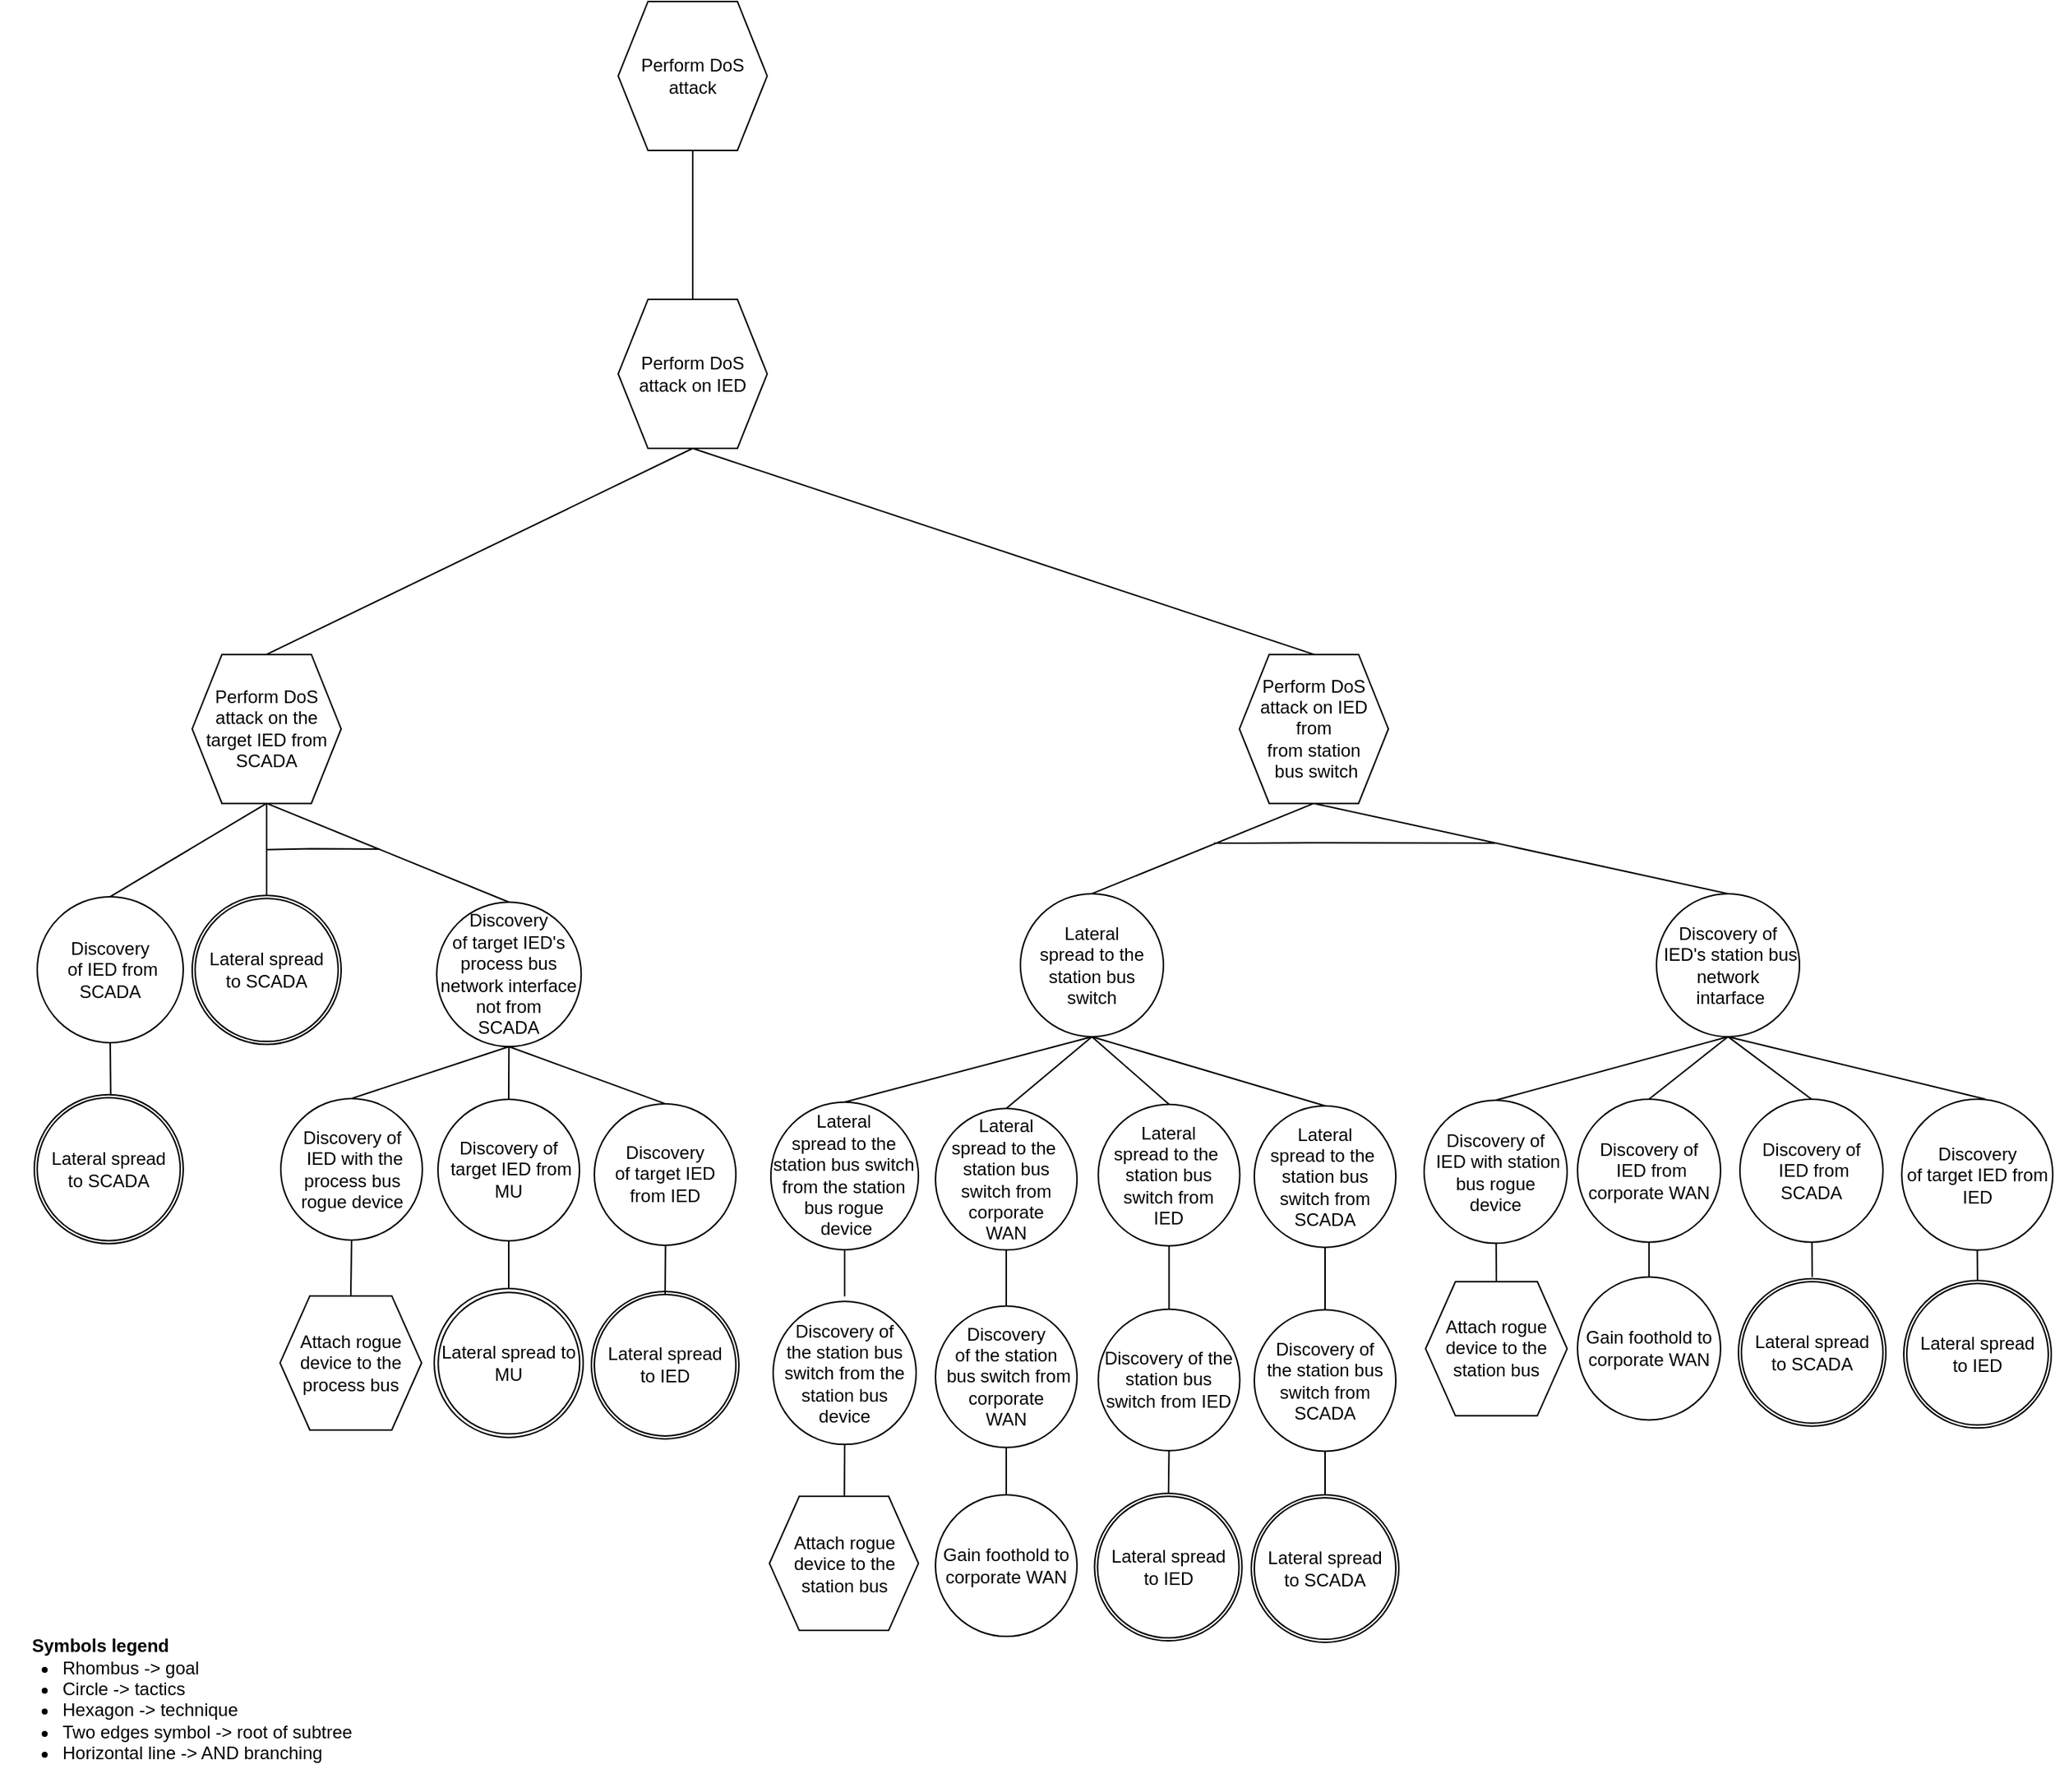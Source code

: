 <mxfile version="16.1.2" type="device"><diagram id="xbHYeiGO_CIbIeRIyyaW" name="Page-1"><mxGraphModel dx="3905" dy="2098" grid="1" gridSize="10" guides="1" tooltips="1" connect="1" arrows="1" fold="1" page="1" pageScale="1" pageWidth="850" pageHeight="1100" math="0" shadow="0"><root><mxCell id="0"/><mxCell id="1" parent="0"/><mxCell id="sCToZuNMgWmZPL3xqHvZ-8" value="Perform DoS attack" style="shape=hexagon;perimeter=hexagonPerimeter2;whiteSpace=wrap;html=1;fixedSize=1;" parent="1" vertex="1"><mxGeometry x="-1390" y="-80" width="100" height="100" as="geometry"/></mxCell><mxCell id="sCToZuNMgWmZPL3xqHvZ-9" value="Perform DoS attack on IED" style="shape=hexagon;perimeter=hexagonPerimeter2;whiteSpace=wrap;html=1;fixedSize=1;" parent="1" vertex="1"><mxGeometry x="-1390" y="120" width="100" height="100" as="geometry"/></mxCell><mxCell id="sCToZuNMgWmZPL3xqHvZ-17" value="" style="endArrow=none;html=1;rounded=0;entryX=0.5;entryY=1;entryDx=0;entryDy=0;exitX=0.5;exitY=0;exitDx=0;exitDy=0;" parent="1" source="sCToZuNMgWmZPL3xqHvZ-9" target="sCToZuNMgWmZPL3xqHvZ-8" edge="1"><mxGeometry width="50" height="50" relative="1" as="geometry"><mxPoint x="-328.5" y="310.98" as="sourcePoint"/><mxPoint x="-47.5" y="219.98" as="targetPoint"/></mxGeometry></mxCell><mxCell id="ygYgMc5aqZ92e0gRyeAC-1" value="&lt;font style=&quot;font-size: 12px&quot;&gt;Symbols legend&lt;/font&gt;" style="text;strokeColor=none;fillColor=none;html=1;fontSize=24;fontStyle=1;verticalAlign=middle;align=center;" parent="1" vertex="1"><mxGeometry x="-1788" y="1000" width="100" height="40" as="geometry"/></mxCell><mxCell id="ygYgMc5aqZ92e0gRyeAC-2" value="&lt;ul&gt;&lt;li&gt;&lt;span&gt;Rhombus -&amp;gt; goal&lt;/span&gt;&lt;/li&gt;&lt;li&gt;&lt;span&gt;Circle -&amp;gt; tactics&lt;/span&gt;&lt;br&gt;&lt;/li&gt;&lt;li&gt;Hexagon -&amp;gt; technique&lt;/li&gt;&lt;li&gt;Two edges symbol -&amp;gt; root of subtree&lt;/li&gt;&lt;li&gt;Horizontal line -&amp;gt; AND branching&lt;/li&gt;&lt;/ul&gt;" style="text;strokeColor=none;fillColor=none;html=1;whiteSpace=wrap;verticalAlign=middle;overflow=hidden;fontSize=12;" parent="1" vertex="1"><mxGeometry x="-1805" y="1013.86" width="256" height="107" as="geometry"/></mxCell><mxCell id="RoVYKLlyTTidvF5OwlH4-20" value="Discovery&lt;br&gt;&amp;nbsp;of IED from SCADA" style="ellipse;whiteSpace=wrap;html=1;aspect=fixed;" parent="1" vertex="1"><mxGeometry x="-1780" y="520.96" width="98" height="98" as="geometry"/></mxCell><mxCell id="RoVYKLlyTTidvF5OwlH4-21" value="" style="endArrow=none;html=1;rounded=0;entryX=0.5;entryY=1;entryDx=0;entryDy=0;" parent="1" target="RoVYKLlyTTidvF5OwlH4-20" edge="1"><mxGeometry width="50" height="50" relative="1" as="geometry"><mxPoint x="-1730.645" y="658.494" as="sourcePoint"/><mxPoint x="-1715" y="618.82" as="targetPoint"/><Array as="points"/></mxGeometry></mxCell><mxCell id="RoVYKLlyTTidvF5OwlH4-22" value="" style="endArrow=none;html=1;rounded=0;entryX=0.5;entryY=0;entryDx=0;entryDy=0;exitX=0.5;exitY=1;exitDx=0;exitDy=0;" parent="1" source="sCToZuNMgWmZPL3xqHvZ-9" target="RoVYKLlyTTidvF5OwlH4-24" edge="1"><mxGeometry width="50" height="50" relative="1" as="geometry"><mxPoint x="-11.5" y="372.73" as="sourcePoint"/><mxPoint x="288" y="400.23" as="targetPoint"/></mxGeometry></mxCell><mxCell id="RoVYKLlyTTidvF5OwlH4-23" value="" style="endArrow=none;html=1;rounded=0;exitX=0.5;exitY=1;exitDx=0;exitDy=0;entryX=0.5;entryY=0;entryDx=0;entryDy=0;" parent="1" source="RoVYKLlyTTidvF5OwlH4-24" target="RoVYKLlyTTidvF5OwlH4-20" edge="1"><mxGeometry width="50" height="50" relative="1" as="geometry"><mxPoint x="-1496" y="457.18" as="sourcePoint"/><mxPoint x="-1722" y="478.93" as="targetPoint"/></mxGeometry></mxCell><mxCell id="RoVYKLlyTTidvF5OwlH4-24" value="Perform DoS attack on the&lt;br&gt;target IED from SCADA" style="shape=hexagon;perimeter=hexagonPerimeter2;whiteSpace=wrap;html=1;fixedSize=1;" parent="1" vertex="1"><mxGeometry x="-1676.0" y="358.33" width="100" height="100" as="geometry"/></mxCell><mxCell id="yrRCjI2uhZ_l1MAcPcnO-1" value="Lateral&lt;br&gt;&amp;nbsp;spread to the&amp;nbsp;&lt;br&gt;station bus switch" style="ellipse;whiteSpace=wrap;html=1;aspect=fixed;" parent="1" vertex="1"><mxGeometry x="-1120" y="518.96" width="96" height="96" as="geometry"/></mxCell><mxCell id="yrRCjI2uhZ_l1MAcPcnO-2" value="Gain foothold to corporate WAN" style="ellipse;whiteSpace=wrap;html=1;aspect=fixed;" parent="1" vertex="1"><mxGeometry x="-746" y="776.21" width="96" height="96" as="geometry"/></mxCell><mxCell id="yrRCjI2uhZ_l1MAcPcnO-3" value="" style="endArrow=none;html=1;rounded=0;exitX=0.5;exitY=0;exitDx=0;exitDy=0;entryX=0.5;entryY=1;entryDx=0;entryDy=0;" parent="1" source="yrRCjI2uhZ_l1MAcPcnO-10" target="yrRCjI2uhZ_l1MAcPcnO-4" edge="1"><mxGeometry width="50" height="50" relative="1" as="geometry"><mxPoint x="-727.5" y="644.9" as="sourcePoint"/><mxPoint x="-669" y="609.9" as="targetPoint"/><Array as="points"/></mxGeometry></mxCell><mxCell id="yrRCjI2uhZ_l1MAcPcnO-4" value="Discovery of&lt;br&gt;&amp;nbsp;IED's station bus network&lt;br&gt;&amp;nbsp;intarface" style="ellipse;whiteSpace=wrap;html=1;aspect=fixed;" parent="1" vertex="1"><mxGeometry x="-693" y="518.96" width="96" height="96" as="geometry"/></mxCell><mxCell id="yrRCjI2uhZ_l1MAcPcnO-5" value="" style="endArrow=none;html=1;rounded=0;exitX=0.5;exitY=1;exitDx=0;exitDy=0;entryX=0.5;entryY=0;entryDx=0;entryDy=0;" parent="1" source="yrRCjI2uhZ_l1MAcPcnO-7" target="yrRCjI2uhZ_l1MAcPcnO-4" edge="1"><mxGeometry width="50" height="50" relative="1" as="geometry"><mxPoint x="-360.5" y="468.25" as="sourcePoint"/><mxPoint x="-596" y="514.88" as="targetPoint"/></mxGeometry></mxCell><mxCell id="yrRCjI2uhZ_l1MAcPcnO-6" value="" style="endArrow=none;html=1;rounded=0;" parent="1" edge="1"><mxGeometry width="50" height="50" relative="1" as="geometry"><mxPoint x="-990" y="485" as="sourcePoint"/><mxPoint x="-800" y="485" as="targetPoint"/><Array as="points"><mxPoint x="-966" y="485"/><mxPoint x="-926" y="484.75"/></Array></mxGeometry></mxCell><mxCell id="yrRCjI2uhZ_l1MAcPcnO-7" value="Perform DoS&lt;br&gt;attack on IED&lt;br&gt;&amp;nbsp;from&amp;nbsp;&lt;br&gt;from station&lt;br&gt;&amp;nbsp;bus switch" style="shape=hexagon;perimeter=hexagonPerimeter2;whiteSpace=wrap;html=1;fixedSize=1;" parent="1" vertex="1"><mxGeometry x="-973" y="358.33" width="100" height="100" as="geometry"/></mxCell><mxCell id="yrRCjI2uhZ_l1MAcPcnO-8" value="Discovery of&lt;br&gt;&amp;nbsp;IED with station bus rogue &lt;br&gt;device" style="ellipse;whiteSpace=wrap;html=1;aspect=fixed;" parent="1" vertex="1"><mxGeometry x="-849" y="657.63" width="96" height="96" as="geometry"/></mxCell><mxCell id="yrRCjI2uhZ_l1MAcPcnO-9" value="" style="endArrow=none;html=1;rounded=0;entryX=0.5;entryY=1;entryDx=0;entryDy=0;exitX=0.5;exitY=0;exitDx=0;exitDy=0;" parent="1" source="yrRCjI2uhZ_l1MAcPcnO-8" target="yrRCjI2uhZ_l1MAcPcnO-4" edge="1"><mxGeometry width="50" height="50" relative="1" as="geometry"><mxPoint x="-727.708" y="661.766" as="sourcePoint"/><mxPoint x="-669.5" y="599.9" as="targetPoint"/><Array as="points"/></mxGeometry></mxCell><mxCell id="yrRCjI2uhZ_l1MAcPcnO-10" value="Discovery of&lt;br&gt;&amp;nbsp;IED from corporate WAN" style="ellipse;whiteSpace=wrap;html=1;aspect=fixed;" parent="1" vertex="1"><mxGeometry x="-746" y="656.88" width="96" height="96" as="geometry"/></mxCell><mxCell id="yrRCjI2uhZ_l1MAcPcnO-11" value="" style="endArrow=none;html=1;rounded=0;exitX=0.5;exitY=0;exitDx=0;exitDy=0;" parent="1" source="yrRCjI2uhZ_l1MAcPcnO-2" target="yrRCjI2uhZ_l1MAcPcnO-10" edge="1"><mxGeometry width="50" height="50" relative="1" as="geometry"><mxPoint x="-406" y="796.13" as="sourcePoint"/><mxPoint x="-406" y="760.38" as="targetPoint"/><Array as="points"/></mxGeometry></mxCell><mxCell id="yrRCjI2uhZ_l1MAcPcnO-12" value="Attach rogue device to the station bus" style="shape=hexagon;perimeter=hexagonPerimeter2;whiteSpace=wrap;html=1;fixedSize=1;" parent="1" vertex="1"><mxGeometry x="-848" y="779.42" width="95" height="90" as="geometry"/></mxCell><mxCell id="yrRCjI2uhZ_l1MAcPcnO-13" value="" style="endArrow=none;html=1;rounded=0;entryX=0.5;entryY=0;entryDx=0;entryDy=0;" parent="1" source="yrRCjI2uhZ_l1MAcPcnO-8" target="yrRCjI2uhZ_l1MAcPcnO-12" edge="1"><mxGeometry width="50" height="50" relative="1" as="geometry"><mxPoint x="-802" y="750.42" as="sourcePoint"/><mxPoint x="-850" y="772.29" as="targetPoint"/></mxGeometry></mxCell><mxCell id="yrRCjI2uhZ_l1MAcPcnO-15" value="Discovery of&lt;br&gt;&amp;nbsp;IED from SCADA" style="ellipse;whiteSpace=wrap;html=1;aspect=fixed;" parent="1" vertex="1"><mxGeometry x="-637" y="656.88" width="96" height="96" as="geometry"/></mxCell><mxCell id="yrRCjI2uhZ_l1MAcPcnO-16" value="" style="endArrow=none;html=1;rounded=0;exitX=0.5;exitY=0;exitDx=0;exitDy=0;" parent="1" target="yrRCjI2uhZ_l1MAcPcnO-15" edge="1"><mxGeometry width="50" height="50" relative="1" as="geometry"><mxPoint x="-588.5" y="776.21" as="sourcePoint"/><mxPoint x="-296.5" y="761.68" as="targetPoint"/><Array as="points"/></mxGeometry></mxCell><mxCell id="yrRCjI2uhZ_l1MAcPcnO-17" value="" style="endArrow=none;html=1;rounded=0;exitX=0.5;exitY=0;exitDx=0;exitDy=0;entryX=0.5;entryY=1;entryDx=0;entryDy=0;" parent="1" source="yrRCjI2uhZ_l1MAcPcnO-15" target="yrRCjI2uhZ_l1MAcPcnO-4" edge="1"><mxGeometry width="50" height="50" relative="1" as="geometry"><mxPoint x="-783.5" y="661.03" as="sourcePoint"/><mxPoint x="-728" y="599.9" as="targetPoint"/><Array as="points"/></mxGeometry></mxCell><mxCell id="yrRCjI2uhZ_l1MAcPcnO-26" value="" style="endArrow=none;html=1;rounded=0;entryX=0.5;entryY=0;entryDx=0;entryDy=0;exitX=0.5;exitY=1;exitDx=0;exitDy=0;" parent="1" source="yrRCjI2uhZ_l1MAcPcnO-7" target="yrRCjI2uhZ_l1MAcPcnO-1" edge="1"><mxGeometry width="50" height="50" relative="1" as="geometry"><mxPoint x="-945.5" y="347.07" as="sourcePoint"/><mxPoint x="-592" y="498.82" as="targetPoint"/></mxGeometry></mxCell><mxCell id="yrRCjI2uhZ_l1MAcPcnO-34" value="" style="endArrow=none;html=1;rounded=0;exitX=0.5;exitY=1;exitDx=0;exitDy=0;entryX=0.5;entryY=0;entryDx=0;entryDy=0;" parent="1" source="yrRCjI2uhZ_l1MAcPcnO-35" target="wbWKuQO6cu6u6eewUZoR-30" edge="1"><mxGeometry width="50" height="50" relative="1" as="geometry"><mxPoint x="-408" y="767.05" as="sourcePoint"/><mxPoint x="-448" y="767.05" as="targetPoint"/></mxGeometry></mxCell><mxCell id="yrRCjI2uhZ_l1MAcPcnO-35" value="Discovery&lt;br&gt;of target IED from IED" style="ellipse;whiteSpace=wrap;html=1;aspect=fixed;" parent="1" vertex="1"><mxGeometry x="-528.36" y="656.88" width="101.36" height="101.36" as="geometry"/></mxCell><mxCell id="yrRCjI2uhZ_l1MAcPcnO-36" value="" style="endArrow=none;html=1;rounded=0;exitX=0.5;exitY=0;exitDx=0;exitDy=0;entryX=0.5;entryY=1;entryDx=0;entryDy=0;" parent="1" target="yrRCjI2uhZ_l1MAcPcnO-4" edge="1"><mxGeometry width="50" height="50" relative="1" as="geometry"><mxPoint x="-472.32" y="656.88" as="sourcePoint"/><mxPoint x="-533" y="610.87" as="targetPoint"/><Array as="points"/></mxGeometry></mxCell><mxCell id="yrRCjI2uhZ_l1MAcPcnO-37" value="" style="endArrow=none;html=1;rounded=0;entryX=0.5;entryY=0;entryDx=0;entryDy=0;exitX=0.5;exitY=1;exitDx=0;exitDy=0;" parent="1" source="sCToZuNMgWmZPL3xqHvZ-9" target="yrRCjI2uhZ_l1MAcPcnO-7" edge="1"><mxGeometry width="50" height="50" relative="1" as="geometry"><mxPoint x="-620" y="320" as="sourcePoint"/><mxPoint x="-40" y="408.25" as="targetPoint"/></mxGeometry></mxCell><mxCell id="jVhiaLgJb5KUwjxjysRB-1" value="" style="endArrow=none;html=1;rounded=0;entryX=0.5;entryY=1;entryDx=0;entryDy=0;" parent="1" source="Q7mVsgBSppDKTAwjsSG7-6" target="RoVYKLlyTTidvF5OwlH4-24" edge="1"><mxGeometry width="50" height="50" relative="1" as="geometry"><mxPoint x="-1627" y="524.63" as="sourcePoint"/><mxPoint x="-1681.0" y="586.74" as="targetPoint"/><Array as="points"/></mxGeometry></mxCell><mxCell id="jVhiaLgJb5KUwjxjysRB-13" value="" style="ellipse;whiteSpace=wrap;html=1;aspect=fixed;" parent="1" vertex="1"><mxGeometry x="-1408" y="785.94" width="99" height="99" as="geometry"/></mxCell><mxCell id="jVhiaLgJb5KUwjxjysRB-17" value="" style="endArrow=none;html=1;rounded=0;" parent="1" target="wbWKuQO6cu6u6eewUZoR-19" edge="1"><mxGeometry width="50" height="50" relative="1" as="geometry"><mxPoint x="-1358.25" y="755.44" as="sourcePoint"/><mxPoint x="-1400" y="784.29" as="targetPoint"/></mxGeometry></mxCell><mxCell id="jVhiaLgJb5KUwjxjysRB-18" value="Discovery&lt;br&gt;of target IED's process bus network interface not from &lt;br&gt;SCADA" style="ellipse;whiteSpace=wrap;html=1;aspect=fixed;" parent="1" vertex="1"><mxGeometry x="-1511.84" y="524.6" width="97" height="97" as="geometry"/></mxCell><mxCell id="jVhiaLgJb5KUwjxjysRB-19" value="Discovery&lt;br&gt;of target IED from IED" style="ellipse;whiteSpace=wrap;html=1;aspect=fixed;" parent="1" vertex="1"><mxGeometry x="-1406" y="659.94" width="95" height="95" as="geometry"/></mxCell><mxCell id="jVhiaLgJb5KUwjxjysRB-20" value="" style="endArrow=none;html=1;rounded=0;entryX=0.5;entryY=0;entryDx=0;entryDy=0;exitX=0.5;exitY=1;exitDx=0;exitDy=0;" parent="1" source="jVhiaLgJb5KUwjxjysRB-18" target="jVhiaLgJb5KUwjxjysRB-19" edge="1"><mxGeometry width="50" height="50" relative="1" as="geometry"><mxPoint x="-1466" y="637.75" as="sourcePoint"/><mxPoint x="-1469.5" y="612.13" as="targetPoint"/></mxGeometry></mxCell><mxCell id="jVhiaLgJb5KUwjxjysRB-30" value="Discovery of&lt;br&gt;&amp;nbsp;target IED from MU" style="ellipse;whiteSpace=wrap;html=1;aspect=fixed;" parent="1" vertex="1"><mxGeometry x="-1511" y="656.94" width="95" height="95" as="geometry"/></mxCell><mxCell id="jVhiaLgJb5KUwjxjysRB-31" value="" style="endArrow=none;html=1;rounded=0;entryX=0.5;entryY=1;entryDx=0;entryDy=0;" parent="1" target="jVhiaLgJb5KUwjxjysRB-30" edge="1"><mxGeometry width="50" height="50" relative="1" as="geometry"><mxPoint x="-1463.5" y="783.94" as="sourcePoint"/><mxPoint x="-1451" y="747.44" as="targetPoint"/><Array as="points"/></mxGeometry></mxCell><mxCell id="jVhiaLgJb5KUwjxjysRB-32" value="" style="endArrow=none;html=1;rounded=0;entryX=0.5;entryY=0;entryDx=0;entryDy=0;exitX=0.5;exitY=1;exitDx=0;exitDy=0;" parent="1" source="jVhiaLgJb5KUwjxjysRB-18" target="jVhiaLgJb5KUwjxjysRB-30" edge="1"><mxGeometry width="50" height="50" relative="1" as="geometry"><mxPoint x="-1525.5" y="627.75" as="sourcePoint"/><mxPoint x="-1440" y="617.63" as="targetPoint"/></mxGeometry></mxCell><mxCell id="jVhiaLgJb5KUwjxjysRB-33" value="" style="endArrow=none;html=1;rounded=0;entryX=0.5;entryY=0;entryDx=0;entryDy=0;exitX=0.5;exitY=1;exitDx=0;exitDy=0;" parent="1" source="jVhiaLgJb5KUwjxjysRB-18" target="jVhiaLgJb5KUwjxjysRB-36" edge="1"><mxGeometry width="50" height="50" relative="1" as="geometry"><mxPoint x="-1464" y="637.75" as="sourcePoint"/><mxPoint x="-1578.75" y="663.94" as="targetPoint"/></mxGeometry></mxCell><mxCell id="jVhiaLgJb5KUwjxjysRB-34" value="Attach rogue device to the process bus" style="shape=hexagon;perimeter=hexagonPerimeter2;whiteSpace=wrap;html=1;fixedSize=1;" parent="1" vertex="1"><mxGeometry x="-1617.0" y="788.94" width="95" height="90" as="geometry"/></mxCell><mxCell id="jVhiaLgJb5KUwjxjysRB-35" value="" style="endArrow=none;html=1;rounded=0;entryX=0.5;entryY=0;entryDx=0;entryDy=0;exitX=0.5;exitY=1;exitDx=0;exitDy=0;" parent="1" source="jVhiaLgJb5KUwjxjysRB-36" target="jVhiaLgJb5KUwjxjysRB-34" edge="1"><mxGeometry width="50" height="50" relative="1" as="geometry"><mxPoint x="-1569.75" y="960.94" as="sourcePoint"/><mxPoint x="-1589.75" y="1000.94" as="targetPoint"/></mxGeometry></mxCell><mxCell id="jVhiaLgJb5KUwjxjysRB-36" value="Discovery of&lt;br&gt;&amp;nbsp;IED with the process bus rogue device" style="ellipse;whiteSpace=wrap;html=1;aspect=fixed;" parent="1" vertex="1"><mxGeometry x="-1616.5" y="656.44" width="95" height="95" as="geometry"/></mxCell><mxCell id="jVhiaLgJb5KUwjxjysRB-37" value="" style="endArrow=none;html=1;rounded=0;exitX=0.5;exitY=1;exitDx=0;exitDy=0;entryX=0.5;entryY=0;entryDx=0;entryDy=0;" parent="1" source="RoVYKLlyTTidvF5OwlH4-24" target="jVhiaLgJb5KUwjxjysRB-18" edge="1"><mxGeometry width="50" height="50" relative="1" as="geometry"><mxPoint x="-1476" y="467.18" as="sourcePoint"/><mxPoint x="-1800" y="497.28" as="targetPoint"/></mxGeometry></mxCell><mxCell id="jVhiaLgJb5KUwjxjysRB-39" value="" style="endArrow=none;html=1;rounded=0;" parent="1" edge="1"><mxGeometry width="50" height="50" relative="1" as="geometry"><mxPoint x="-1626.0" y="489.36" as="sourcePoint"/><mxPoint x="-1550" y="489" as="targetPoint"/><Array as="points"><mxPoint x="-1626.0" y="489.36"/><mxPoint x="-1596.0" y="488.81"/></Array></mxGeometry></mxCell><mxCell id="8b0UzmzemU6HYjDSlnua-51" value="Gain foothold to corporate WAN" style="ellipse;whiteSpace=wrap;html=1;aspect=fixed;" parent="1" vertex="1"><mxGeometry x="-1177.0" y="922.56" width="95" height="95" as="geometry"/></mxCell><mxCell id="8b0UzmzemU6HYjDSlnua-52" value="" style="endArrow=none;html=1;rounded=0;entryX=0.5;entryY=1;entryDx=0;entryDy=0;" parent="1" source="8b0UzmzemU6HYjDSlnua-51" target="8b0UzmzemU6HYjDSlnua-53" edge="1"><mxGeometry width="50" height="50" relative="1" as="geometry"><mxPoint x="-1146.75" y="987.45" as="sourcePoint"/><mxPoint x="-1126.75" y="967.45" as="targetPoint"/><Array as="points"/></mxGeometry></mxCell><mxCell id="8b0UzmzemU6HYjDSlnua-53" value="Discovery&lt;br&gt;of the station&lt;br&gt;&amp;nbsp;bus switch from corporate&lt;br&gt;WAN" style="ellipse;whiteSpace=wrap;html=1;aspect=fixed;" parent="1" vertex="1"><mxGeometry x="-1177.0" y="795.73" width="95" height="95" as="geometry"/></mxCell><mxCell id="8b0UzmzemU6HYjDSlnua-54" value="Lateral &lt;br&gt;spread to the&amp;nbsp;&lt;br&gt;station bus switch from corporate &lt;br&gt;WAN" style="ellipse;whiteSpace=wrap;html=1;aspect=fixed;" parent="1" vertex="1"><mxGeometry x="-1177.0" y="663.17" width="95" height="95" as="geometry"/></mxCell><mxCell id="8b0UzmzemU6HYjDSlnua-55" value="" style="endArrow=none;html=1;rounded=0;entryX=0.5;entryY=0;entryDx=0;entryDy=0;exitX=0.5;exitY=1;exitDx=0;exitDy=0;" parent="1" source="yrRCjI2uhZ_l1MAcPcnO-1" target="8b0UzmzemU6HYjDSlnua-54" edge="1"><mxGeometry width="50" height="50" relative="1" as="geometry"><mxPoint x="-949.13" y="659.91" as="sourcePoint"/><mxPoint x="-1155.38" y="717.16" as="targetPoint"/></mxGeometry></mxCell><mxCell id="8b0UzmzemU6HYjDSlnua-56" value="" style="endArrow=none;html=1;rounded=0;entryX=0.5;entryY=0;entryDx=0;entryDy=0;exitX=0.5;exitY=1;exitDx=0;exitDy=0;" parent="1" source="8b0UzmzemU6HYjDSlnua-54" target="8b0UzmzemU6HYjDSlnua-53" edge="1"><mxGeometry width="50" height="50" relative="1" as="geometry"><mxPoint x="-1063.25" y="837.16" as="sourcePoint"/><mxPoint x="-1100.25" y="847.16" as="targetPoint"/></mxGeometry></mxCell><mxCell id="8b0UzmzemU6HYjDSlnua-59" value="Discovery of the station bus switch from IED" style="ellipse;whiteSpace=wrap;html=1;aspect=fixed;" parent="1" vertex="1"><mxGeometry x="-1067.74" y="797.88" width="95" height="95" as="geometry"/></mxCell><mxCell id="8b0UzmzemU6HYjDSlnua-60" value="Lateral &lt;br&gt;spread to the&amp;nbsp;&lt;br&gt;station bus switch from &lt;br&gt;IED" style="ellipse;whiteSpace=wrap;html=1;aspect=fixed;" parent="1" vertex="1"><mxGeometry x="-1067.74" y="660.34" width="95" height="95" as="geometry"/></mxCell><mxCell id="8b0UzmzemU6HYjDSlnua-61" value="" style="endArrow=none;html=1;rounded=0;entryX=0.5;entryY=0;entryDx=0;entryDy=0;exitX=0.5;exitY=1;exitDx=0;exitDy=0;" parent="1" source="8b0UzmzemU6HYjDSlnua-60" target="8b0UzmzemU6HYjDSlnua-59" edge="1"><mxGeometry width="50" height="50" relative="1" as="geometry"><mxPoint x="-1002.99" y="810.9" as="sourcePoint"/><mxPoint x="-1039.99" y="820.9" as="targetPoint"/></mxGeometry></mxCell><mxCell id="8b0UzmzemU6HYjDSlnua-62" value="" style="endArrow=none;html=1;rounded=0;entryX=0.5;entryY=0;entryDx=0;entryDy=0;exitX=0.5;exitY=1;exitDx=0;exitDy=0;" parent="1" source="yrRCjI2uhZ_l1MAcPcnO-1" target="8b0UzmzemU6HYjDSlnua-60" edge="1"><mxGeometry width="50" height="50" relative="1" as="geometry"><mxPoint x="-1113.0" y="613.85" as="sourcePoint"/><mxPoint x="-1194.12" y="695.83" as="targetPoint"/></mxGeometry></mxCell><mxCell id="8b0UzmzemU6HYjDSlnua-63" value="" style="endArrow=none;html=1;rounded=0;exitX=0.5;exitY=1;exitDx=0;exitDy=0;entryX=0.5;entryY=0;entryDx=0;entryDy=0;" parent="1" source="yrRCjI2uhZ_l1MAcPcnO-1" target="8b0UzmzemU6HYjDSlnua-64" edge="1"><mxGeometry width="50" height="50" relative="1" as="geometry"><mxPoint x="-963.5" y="659.09" as="sourcePoint"/><mxPoint x="-796.63" y="722.7" as="targetPoint"/></mxGeometry></mxCell><mxCell id="8b0UzmzemU6HYjDSlnua-64" value="Lateral &lt;br&gt;spread to the&amp;nbsp;&lt;br&gt;station bus switch from &lt;br&gt;SCADA" style="ellipse;whiteSpace=wrap;html=1;aspect=fixed;" parent="1" vertex="1"><mxGeometry x="-963.0" y="661.34" width="95" height="95" as="geometry"/></mxCell><mxCell id="8b0UzmzemU6HYjDSlnua-67" value="" style="endArrow=none;html=1;rounded=0;exitX=0.5;exitY=1;exitDx=0;exitDy=0;" parent="1" source="8b0UzmzemU6HYjDSlnua-59" edge="1"><mxGeometry width="50" height="50" relative="1" as="geometry"><mxPoint x="-1029.24" y="823.91" as="sourcePoint"/><mxPoint x="-1020.631" y="924.104" as="targetPoint"/></mxGeometry></mxCell><mxCell id="8b0UzmzemU6HYjDSlnua-71" value="Discovery of &lt;br&gt;the station bus switch from SCADA" style="ellipse;whiteSpace=wrap;html=1;aspect=fixed;" parent="1" vertex="1"><mxGeometry x="-963.0" y="798.2" width="95" height="95" as="geometry"/></mxCell><mxCell id="8b0UzmzemU6HYjDSlnua-72" value="" style="endArrow=none;html=1;rounded=0;entryX=0.5;entryY=0;entryDx=0;entryDy=0;exitX=0.5;exitY=1;exitDx=0;exitDy=0;" parent="1" source="8b0UzmzemU6HYjDSlnua-64" target="8b0UzmzemU6HYjDSlnua-71" edge="1"><mxGeometry width="50" height="50" relative="1" as="geometry"><mxPoint x="-851.13" y="834.37" as="sourcePoint"/><mxPoint x="-851.88" y="851.5" as="targetPoint"/></mxGeometry></mxCell><mxCell id="wbWKuQO6cu6u6eewUZoR-14" value="" style="ellipse;whiteSpace=wrap;html=1;aspect=fixed;" parent="1" vertex="1"><mxGeometry x="-1782" y="653.88" width="100" height="100" as="geometry"/></mxCell><mxCell id="wbWKuQO6cu6u6eewUZoR-15" value="Lateral spread &lt;br&gt;to SCADA" style="ellipse;whiteSpace=wrap;html=1;aspect=fixed;" parent="1" vertex="1"><mxGeometry x="-1780" y="655.88" width="96" height="96" as="geometry"/></mxCell><mxCell id="wbWKuQO6cu6u6eewUZoR-16" value="" style="ellipse;whiteSpace=wrap;html=1;aspect=fixed;" parent="1" vertex="1"><mxGeometry x="-1513.5" y="783.94" width="100" height="100" as="geometry"/></mxCell><mxCell id="wbWKuQO6cu6u6eewUZoR-17" value="Lateral spread to MU" style="ellipse;whiteSpace=wrap;html=1;aspect=fixed;" parent="1" vertex="1"><mxGeometry x="-1510.84" y="786.65" width="95" height="95" as="geometry"/></mxCell><mxCell id="wbWKuQO6cu6u6eewUZoR-19" value="Lateral spread&lt;br&gt;to IED" style="ellipse;whiteSpace=wrap;html=1;aspect=fixed;" parent="1" vertex="1"><mxGeometry x="-1406" y="787.94" width="95" height="95" as="geometry"/></mxCell><mxCell id="wbWKuQO6cu6u6eewUZoR-21" value="" style="ellipse;whiteSpace=wrap;html=1;aspect=fixed;" parent="1" vertex="1"><mxGeometry x="-1070.24" y="921.56" width="99" height="99" as="geometry"/></mxCell><mxCell id="wbWKuQO6cu6u6eewUZoR-22" value="Lateral spread&lt;br&gt;to IED" style="ellipse;whiteSpace=wrap;html=1;aspect=fixed;" parent="1" vertex="1"><mxGeometry x="-1068.24" y="923.56" width="95" height="95" as="geometry"/></mxCell><mxCell id="wbWKuQO6cu6u6eewUZoR-23" value="" style="endArrow=none;html=1;rounded=0;entryX=0.5;entryY=0;entryDx=0;entryDy=0;" parent="1" source="8b0UzmzemU6HYjDSlnua-71" target="wbWKuQO6cu6u6eewUZoR-25" edge="1"><mxGeometry width="50" height="50" relative="1" as="geometry"><mxPoint x="-947" y="897" as="sourcePoint"/><mxPoint x="-911.391" y="934.364" as="targetPoint"/></mxGeometry></mxCell><mxCell id="wbWKuQO6cu6u6eewUZoR-24" value="" style="ellipse;whiteSpace=wrap;html=1;aspect=fixed;" parent="1" vertex="1"><mxGeometry x="-965" y="922.56" width="99" height="99" as="geometry"/></mxCell><mxCell id="wbWKuQO6cu6u6eewUZoR-25" value="Lateral spread&lt;br&gt;to SCADA" style="ellipse;whiteSpace=wrap;html=1;aspect=fixed;" parent="1" vertex="1"><mxGeometry x="-963" y="924.5" width="95" height="95" as="geometry"/></mxCell><mxCell id="wbWKuQO6cu6u6eewUZoR-27" value="" style="ellipse;whiteSpace=wrap;html=1;aspect=fixed;" parent="1" vertex="1"><mxGeometry x="-638" y="777.37" width="99" height="99" as="geometry"/></mxCell><mxCell id="wbWKuQO6cu6u6eewUZoR-28" value="Lateral spread&lt;br&gt;to SCADA" style="ellipse;whiteSpace=wrap;html=1;aspect=fixed;" parent="1" vertex="1"><mxGeometry x="-636" y="779.37" width="95" height="95" as="geometry"/></mxCell><mxCell id="wbWKuQO6cu6u6eewUZoR-29" value="" style="ellipse;whiteSpace=wrap;html=1;aspect=fixed;" parent="1" vertex="1"><mxGeometry x="-527" y="778.65" width="99" height="99" as="geometry"/></mxCell><mxCell id="wbWKuQO6cu6u6eewUZoR-30" value="Lateral spread&lt;br&gt;to IED" style="ellipse;whiteSpace=wrap;html=1;aspect=fixed;" parent="1" vertex="1"><mxGeometry x="-525" y="780.65" width="95" height="95" as="geometry"/></mxCell><mxCell id="Q7mVsgBSppDKTAwjsSG7-5" value="" style="ellipse;whiteSpace=wrap;html=1;aspect=fixed;" parent="1" vertex="1"><mxGeometry x="-1676" y="520.16" width="100" height="100" as="geometry"/></mxCell><mxCell id="Q7mVsgBSppDKTAwjsSG7-6" value="Lateral spread &lt;br&gt;to SCADA" style="ellipse;whiteSpace=wrap;html=1;aspect=fixed;" parent="1" vertex="1"><mxGeometry x="-1674" y="522.16" width="96" height="96" as="geometry"/></mxCell><mxCell id="l31MMeZLL9U_adPJGyeY-1" value="" style="endArrow=none;html=1;rounded=0;entryX=0.5;entryY=0;entryDx=0;entryDy=0;exitX=0.5;exitY=1;exitDx=0;exitDy=0;" parent="1" source="yrRCjI2uhZ_l1MAcPcnO-1" target="l31MMeZLL9U_adPJGyeY-2" edge="1"><mxGeometry width="50" height="50" relative="1" as="geometry"><mxPoint x="-1090" y="615" as="sourcePoint"/><mxPoint x="-1222" y="841.18" as="targetPoint"/></mxGeometry></mxCell><mxCell id="l31MMeZLL9U_adPJGyeY-2" value="Lateral &lt;br&gt;spread to the station bus switch from the station bus rogue&lt;br&gt;&amp;nbsp;device" style="ellipse;whiteSpace=wrap;html=1;aspect=fixed;" parent="1" vertex="1"><mxGeometry x="-1287.54" y="658.91" width="99.07" height="99.07" as="geometry"/></mxCell><mxCell id="l31MMeZLL9U_adPJGyeY-3" value="Discovery of &lt;br&gt;the station bus switch from the station bus device" style="ellipse;whiteSpace=wrap;html=1;aspect=fixed;" parent="1" vertex="1"><mxGeometry x="-1286" y="792.65" width="96" height="96" as="geometry"/></mxCell><mxCell id="l31MMeZLL9U_adPJGyeY-4" value="Attach rogue device to the station bus" style="shape=hexagon;perimeter=hexagonPerimeter2;whiteSpace=wrap;html=1;fixedSize=1;" parent="1" vertex="1"><mxGeometry x="-1288.47" y="923.56" width="100" height="90" as="geometry"/></mxCell><mxCell id="l31MMeZLL9U_adPJGyeY-5" value="" style="endArrow=none;html=1;rounded=0;entryX=0.5;entryY=1;entryDx=0;entryDy=0;" parent="1" source="l31MMeZLL9U_adPJGyeY-4" edge="1" target="l31MMeZLL9U_adPJGyeY-3"><mxGeometry width="50" height="50" relative="1" as="geometry"><mxPoint x="-1228" y="676.76" as="sourcePoint"/><mxPoint x="-1260" y="900" as="targetPoint"/><Array as="points"/></mxGeometry></mxCell><mxCell id="l31MMeZLL9U_adPJGyeY-6" value="" style="endArrow=none;html=1;rounded=0;exitX=0.5;exitY=0;exitDx=0;exitDy=0;entryX=0.5;entryY=1;entryDx=0;entryDy=0;" parent="1" target="l31MMeZLL9U_adPJGyeY-2" edge="1"><mxGeometry width="50" height="50" relative="1" as="geometry"><mxPoint x="-1238" y="789.26" as="sourcePoint"/><mxPoint x="-1260" y="770" as="targetPoint"/><Array as="points"/></mxGeometry></mxCell></root></mxGraphModel></diagram></mxfile>